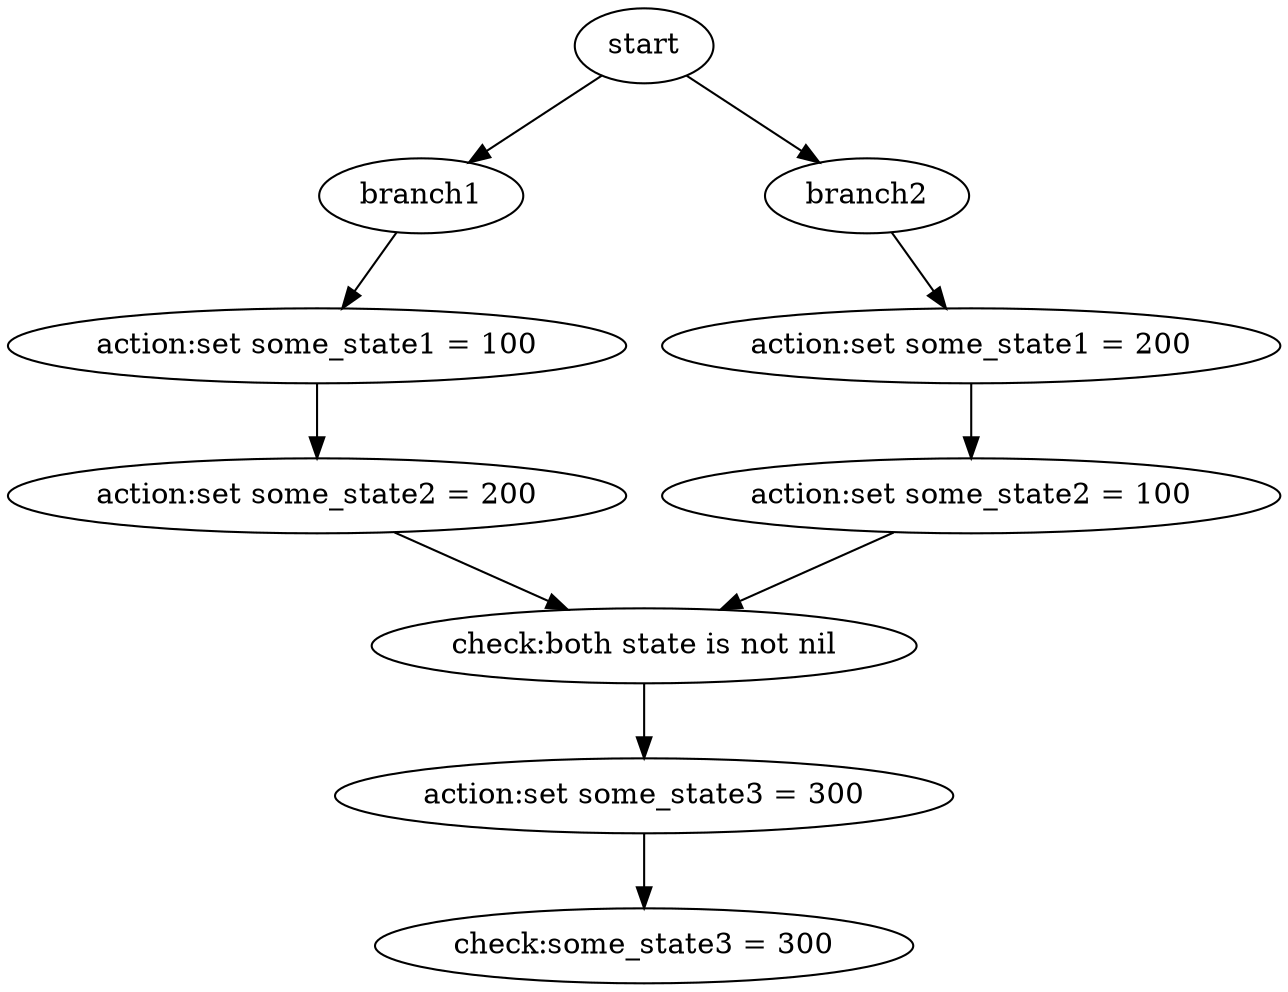 // The Round Table
digraph {
        S [label=start]
        A1 [label=branch1]
        A2 [label="action:set some_state1 = 100"]
        A3 [label="action:set some_state2 = 200"]
        B1 [label=branch2]
        B2 [label="action:set some_state1 = 200"]
        B3 [label="action:set some_state2 = 100"]
        C [label="check:both state is not nil"]
        D [label="action:set some_state3 = 300"]
        E [label="check:some_state3 = 300"]
        S -> A1
        S -> B1
        A1 -> A2
        A2 -> A3
        B1 -> B2
        B2 -> B3
        A3 -> C
        B3 -> C
        C -> D
        D -> E
}
